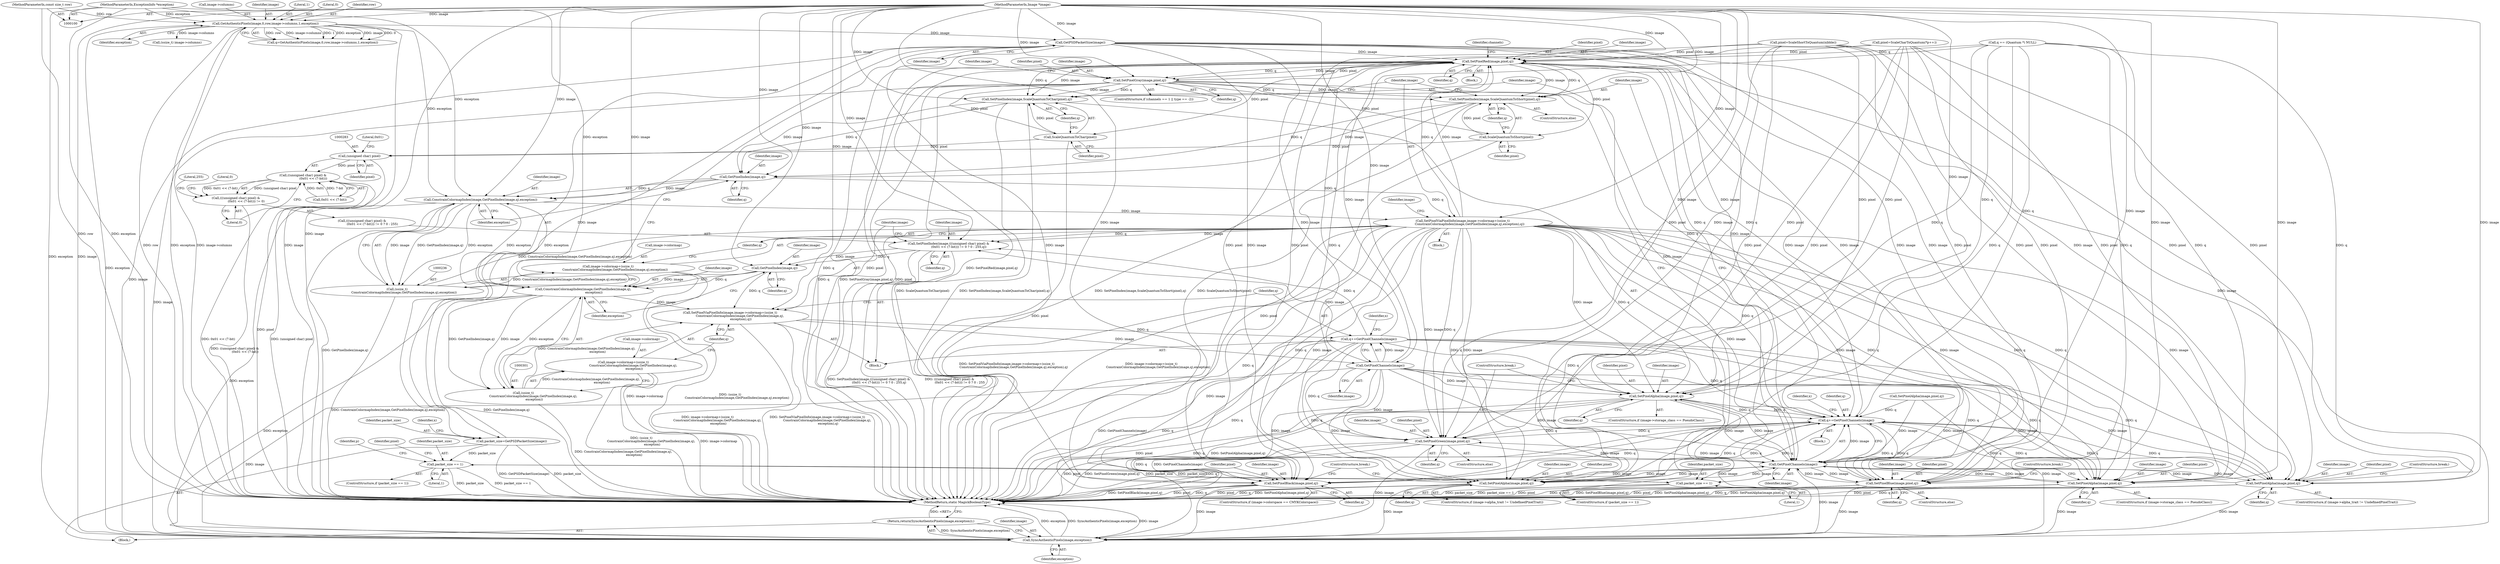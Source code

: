 digraph "0_ImageMagick_e14fd0a2801f73bdc123baf4fbab97dec55919eb@pointer" {
"1000138" [label="(Call,GetPSDPacketSize(image))"];
"1000119" [label="(Call,GetAuthenticPixels(image,0,row,image->columns,1,exception))"];
"1000101" [label="(MethodParameterIn,Image *image)"];
"1000103" [label="(MethodParameterIn,const size_t row)"];
"1000106" [label="(MethodParameterIn,ExceptionInfo *exception)"];
"1000136" [label="(Call,packet_size=GetPSDPacketSize(image))"];
"1000155" [label="(Call,packet_size == 1)"];
"1000215" [label="(Call,packet_size == 1)"];
"1000190" [label="(Call,SetPixelRed(image,pixel,q))"];
"1000203" [label="(Call,SetPixelGray(image,pixel,q))"];
"1000218" [label="(Call,SetPixelIndex(image,ScaleQuantumToChar(pixel),q))"];
"1000239" [label="(Call,GetPixelIndex(image,q))"];
"1000237" [label="(Call,ConstrainColormapIndex(image,GetPixelIndex(image,q),exception))"];
"1000229" [label="(Call,SetPixelViaPixelInfo(image,image->colormap+(ssize_t)\n              ConstrainColormapIndex(image,GetPixelIndex(image,q),exception),q))"];
"1000277" [label="(Call,SetPixelIndex(image,(((unsigned char) pixel) &\n                     (0x01 << (7-bit))) != 0 ? 0 : 255,q))"];
"1000304" [label="(Call,GetPixelIndex(image,q))"];
"1000302" [label="(Call,ConstrainColormapIndex(image,GetPixelIndex(image,q),\n                      exception))"];
"1000294" [label="(Call,SetPixelViaPixelInfo(image,image->colormap+(ssize_t)\n                    ConstrainColormapIndex(image,GetPixelIndex(image,q),\n                      exception),q))"];
"1000309" [label="(Call,q+=GetPixelChannels(image))"];
"1000327" [label="(Call,SetPixelAlpha(image,pixel,q))"];
"1000406" [label="(Call,q+=GetPixelChannels(image))"];
"1000332" [label="(Call,SetPixelGreen(image,pixel,q))"];
"1000408" [label="(Call,GetPixelChannels(image))"];
"1000345" [label="(Call,SetPixelAlpha(image,pixel,q))"];
"1000411" [label="(Call,SyncAuthenticPixels(image,exception))"];
"1000410" [label="(Return,return(SyncAuthenticPixels(image,exception));)"];
"1000350" [label="(Call,SetPixelBlue(image,pixel,q))"];
"1000363" [label="(Call,SetPixelBlack(image,pixel,q))"];
"1000374" [label="(Call,SetPixelAlpha(image,pixel,q))"];
"1000399" [label="(Call,SetPixelAlpha(image,pixel,q))"];
"1000311" [label="(Call,GetPixelChannels(image))"];
"1000300" [label="(Call,(ssize_t)\n                    ConstrainColormapIndex(image,GetPixelIndex(image,q),\n                      exception))"];
"1000296" [label="(Call,image->colormap+(ssize_t)\n                    ConstrainColormapIndex(image,GetPixelIndex(image,q),\n                      exception))"];
"1000235" [label="(Call,(ssize_t)\n              ConstrainColormapIndex(image,GetPixelIndex(image,q),exception))"];
"1000231" [label="(Call,image->colormap+(ssize_t)\n              ConstrainColormapIndex(image,GetPixelIndex(image,q),exception))"];
"1000220" [label="(Call,ScaleQuantumToChar(pixel))"];
"1000282" [label="(Call,(unsigned char) pixel)"];
"1000281" [label="(Call,((unsigned char) pixel) &\n                     (0x01 << (7-bit)))"];
"1000280" [label="(Call,(((unsigned char) pixel) &\n                     (0x01 << (7-bit))) != 0)"];
"1000224" [label="(Call,SetPixelIndex(image,ScaleQuantumToShort(pixel),q))"];
"1000226" [label="(Call,ScaleQuantumToShort(pixel))"];
"1000224" [label="(Call,SetPixelIndex(image,ScaleQuantumToShort(pixel),q))"];
"1000204" [label="(Identifier,image)"];
"1000227" [label="(Identifier,pixel)"];
"1000400" [label="(Identifier,image)"];
"1000241" [label="(Identifier,q)"];
"1000226" [label="(Call,ScaleQuantumToShort(pixel))"];
"1000137" [label="(Identifier,packet_size)"];
"1000279" [label="(Call,(((unsigned char) pixel) &\n                     (0x01 << (7-bit))) != 0 ? 0 : 255)"];
"1000277" [label="(Call,SetPixelIndex(image,(((unsigned char) pixel) &\n                     (0x01 << (7-bit))) != 0 ? 0 : 255,q))"];
"1000203" [label="(Call,SetPixelGray(image,pixel,q))"];
"1000406" [label="(Call,q+=GetPixelChannels(image))"];
"1000399" [label="(Call,SetPixelAlpha(image,pixel,q))"];
"1000335" [label="(Identifier,q)"];
"1000357" [label="(ControlStructure,if (image->colorspace == CMYKColorspace))"];
"1000129" [label="(Call,q == (Quantum *) NULL)"];
"1000127" [label="(Identifier,exception)"];
"1000364" [label="(Identifier,image)"];
"1000302" [label="(Call,ConstrainColormapIndex(image,GetPixelIndex(image,q),\n                      exception))"];
"1000213" [label="(Block,)"];
"1000375" [label="(Identifier,image)"];
"1000332" [label="(Call,SetPixelGreen(image,pixel,q))"];
"1000139" [label="(Identifier,image)"];
"1000312" [label="(Identifier,image)"];
"1000297" [label="(Call,image->colormap)"];
"1000225" [label="(Identifier,image)"];
"1000308" [label="(Identifier,q)"];
"1000222" [label="(Identifier,q)"];
"1000339" [label="(ControlStructure,if (image->storage_class == PseudoClass))"];
"1000173" [label="(Call,pixel=ScaleShortToQuantum(nibble))"];
"1000330" [label="(Identifier,q)"];
"1000194" [label="(ControlStructure,if (channels == 1 || type == -2))"];
"1000336" [label="(ControlStructure,break;)"];
"1000366" [label="(Identifier,q)"];
"1000329" [label="(Identifier,pixel)"];
"1000123" [label="(Call,image->columns)"];
"1000286" [label="(Literal,0x01)"];
"1000152" [label="(Identifier,x)"];
"1000333" [label="(Identifier,image)"];
"1000119" [label="(Call,GetAuthenticPixels(image,0,row,image->columns,1,exception))"];
"1000230" [label="(Identifier,image)"];
"1000159" [label="(Identifier,pixel)"];
"1000191" [label="(Identifier,image)"];
"1000120" [label="(Identifier,image)"];
"1000327" [label="(Call,SetPixelAlpha(image,pixel,q))"];
"1000217" [label="(Literal,1)"];
"1000138" [label="(Call,GetPSDPacketSize(image))"];
"1000157" [label="(Literal,1)"];
"1000410" [label="(Return,return(SyncAuthenticPixels(image,exception));)"];
"1000229" [label="(Call,SetPixelViaPixelInfo(image,image->colormap+(ssize_t)\n              ConstrainColormapIndex(image,GetPixelIndex(image,q),exception),q))"];
"1000345" [label="(Call,SetPixelAlpha(image,pixel,q))"];
"1000117" [label="(Call,q=GetAuthenticPixels(image,0,row,image->columns,1,exception))"];
"1000189" [label="(Block,)"];
"1000376" [label="(Identifier,pixel)"];
"1000107" [label="(Block,)"];
"1000235" [label="(Call,(ssize_t)\n              ConstrainColormapIndex(image,GetPixelIndex(image,q),exception))"];
"1000306" [label="(Identifier,q)"];
"1000352" [label="(Identifier,pixel)"];
"1000242" [label="(Identifier,exception)"];
"1000284" [label="(Identifier,pixel)"];
"1000282" [label="(Call,(unsigned char) pixel)"];
"1000228" [label="(Identifier,q)"];
"1000153" [label="(Block,)"];
"1000350" [label="(Call,SetPixelBlue(image,pixel,q))"];
"1000300" [label="(Call,(ssize_t)\n                    ConstrainColormapIndex(image,GetPixelIndex(image,q),\n                      exception))"];
"1000303" [label="(Identifier,image)"];
"1000412" [label="(Identifier,image)"];
"1000232" [label="(Call,image->colormap)"];
"1000154" [label="(ControlStructure,if (packet_size == 1))"];
"1000334" [label="(Identifier,pixel)"];
"1000305" [label="(Identifier,image)"];
"1000216" [label="(Identifier,packet_size)"];
"1000393" [label="(ControlStructure,if (image->alpha_trait != UndefinedPixelTrait))"];
"1000190" [label="(Call,SetPixelRed(image,pixel,q))"];
"1000409" [label="(Identifier,image)"];
"1000285" [label="(Call,0x01 << (7-bit))"];
"1000291" [label="(Literal,0)"];
"1000411" [label="(Call,SyncAuthenticPixels(image,exception))"];
"1000309" [label="(Call,q+=GetPixelChannels(image))"];
"1000155" [label="(Call,packet_size == 1)"];
"1000314" [label="(Identifier,x)"];
"1000142" [label="(Identifier,x)"];
"1000377" [label="(Identifier,q)"];
"1000292" [label="(Literal,255)"];
"1000240" [label="(Identifier,image)"];
"1000197" [label="(Identifier,channels)"];
"1000126" [label="(Literal,1)"];
"1000374" [label="(Call,SetPixelAlpha(image,pixel,q))"];
"1000363" [label="(Call,SetPixelBlack(image,pixel,q))"];
"1000407" [label="(Identifier,q)"];
"1000146" [label="(Call,(ssize_t) image->columns)"];
"1000121" [label="(Literal,0)"];
"1000351" [label="(Identifier,image)"];
"1000290" [label="(Literal,0)"];
"1000101" [label="(MethodParameterIn,Image *image)"];
"1000158" [label="(Call,pixel=ScaleCharToQuantum(*p++))"];
"1000346" [label="(Identifier,image)"];
"1000349" [label="(ControlStructure,else)"];
"1000238" [label="(Identifier,image)"];
"1000293" [label="(Identifier,q)"];
"1000223" [label="(ControlStructure,else)"];
"1000304" [label="(Call,GetPixelIndex(image,q))"];
"1000365" [label="(Identifier,pixel)"];
"1000122" [label="(Identifier,row)"];
"1000401" [label="(Identifier,pixel)"];
"1000193" [label="(Identifier,q)"];
"1000276" [label="(Block,)"];
"1000347" [label="(Identifier,pixel)"];
"1000414" [label="(MethodReturn,static MagickBooleanType)"];
"1000294" [label="(Call,SetPixelViaPixelInfo(image,image->colormap+(ssize_t)\n                    ConstrainColormapIndex(image,GetPixelIndex(image,q),\n                      exception),q))"];
"1000192" [label="(Identifier,pixel)"];
"1000378" [label="(ControlStructure,break;)"];
"1000239" [label="(Call,GetPixelIndex(image,q))"];
"1000156" [label="(Identifier,packet_size)"];
"1000280" [label="(Call,(((unsigned char) pixel) &\n                     (0x01 << (7-bit))) != 0)"];
"1000348" [label="(Identifier,q)"];
"1000321" [label="(ControlStructure,if (image->storage_class == PseudoClass))"];
"1000220" [label="(Call,ScaleQuantumToChar(pixel))"];
"1000218" [label="(Call,SetPixelIndex(image,ScaleQuantumToChar(pixel),q))"];
"1000210" [label="(Identifier,image)"];
"1000368" [label="(ControlStructure,if (image->alpha_trait != UndefinedPixelTrait))"];
"1000295" [label="(Identifier,image)"];
"1000296" [label="(Call,image->colormap+(ssize_t)\n                    ConstrainColormapIndex(image,GetPixelIndex(image,q),\n                      exception))"];
"1000247" [label="(Identifier,image)"];
"1000354" [label="(ControlStructure,break;)"];
"1000182" [label="(Call,SetPixelAlpha(image,pixel,q))"];
"1000219" [label="(Identifier,image)"];
"1000408" [label="(Call,GetPixelChannels(image))"];
"1000311" [label="(Call,GetPixelChannels(image))"];
"1000214" [label="(ControlStructure,if (packet_size == 1))"];
"1000281" [label="(Call,((unsigned char) pixel) &\n                     (0x01 << (7-bit)))"];
"1000205" [label="(Identifier,pixel)"];
"1000402" [label="(Identifier,q)"];
"1000328" [label="(Identifier,image)"];
"1000413" [label="(Identifier,exception)"];
"1000103" [label="(MethodParameterIn,const size_t row)"];
"1000106" [label="(MethodParameterIn,ExceptionInfo *exception)"];
"1000231" [label="(Call,image->colormap+(ssize_t)\n              ConstrainColormapIndex(image,GetPixelIndex(image,q),exception))"];
"1000221" [label="(Identifier,pixel)"];
"1000215" [label="(Call,packet_size == 1)"];
"1000237" [label="(Call,ConstrainColormapIndex(image,GetPixelIndex(image,q),exception))"];
"1000206" [label="(Identifier,q)"];
"1000331" [label="(ControlStructure,else)"];
"1000243" [label="(Identifier,q)"];
"1000278" [label="(Identifier,image)"];
"1000307" [label="(Identifier,exception)"];
"1000353" [label="(Identifier,q)"];
"1000167" [label="(Identifier,p)"];
"1000403" [label="(ControlStructure,break;)"];
"1000310" [label="(Identifier,q)"];
"1000136" [label="(Call,packet_size=GetPSDPacketSize(image))"];
"1000138" -> "1000136"  [label="AST: "];
"1000138" -> "1000139"  [label="CFG: "];
"1000139" -> "1000138"  [label="AST: "];
"1000136" -> "1000138"  [label="CFG: "];
"1000138" -> "1000136"  [label="DDG: image"];
"1000119" -> "1000138"  [label="DDG: image"];
"1000101" -> "1000138"  [label="DDG: image"];
"1000138" -> "1000190"  [label="DDG: image"];
"1000138" -> "1000327"  [label="DDG: image"];
"1000138" -> "1000332"  [label="DDG: image"];
"1000138" -> "1000345"  [label="DDG: image"];
"1000138" -> "1000350"  [label="DDG: image"];
"1000138" -> "1000363"  [label="DDG: image"];
"1000138" -> "1000374"  [label="DDG: image"];
"1000138" -> "1000399"  [label="DDG: image"];
"1000138" -> "1000408"  [label="DDG: image"];
"1000138" -> "1000411"  [label="DDG: image"];
"1000119" -> "1000117"  [label="AST: "];
"1000119" -> "1000127"  [label="CFG: "];
"1000120" -> "1000119"  [label="AST: "];
"1000121" -> "1000119"  [label="AST: "];
"1000122" -> "1000119"  [label="AST: "];
"1000123" -> "1000119"  [label="AST: "];
"1000126" -> "1000119"  [label="AST: "];
"1000127" -> "1000119"  [label="AST: "];
"1000117" -> "1000119"  [label="CFG: "];
"1000119" -> "1000414"  [label="DDG: image->columns"];
"1000119" -> "1000414"  [label="DDG: exception"];
"1000119" -> "1000414"  [label="DDG: image"];
"1000119" -> "1000414"  [label="DDG: row"];
"1000119" -> "1000117"  [label="DDG: row"];
"1000119" -> "1000117"  [label="DDG: image->columns"];
"1000119" -> "1000117"  [label="DDG: 1"];
"1000119" -> "1000117"  [label="DDG: exception"];
"1000119" -> "1000117"  [label="DDG: image"];
"1000119" -> "1000117"  [label="DDG: 0"];
"1000101" -> "1000119"  [label="DDG: image"];
"1000103" -> "1000119"  [label="DDG: row"];
"1000106" -> "1000119"  [label="DDG: exception"];
"1000119" -> "1000146"  [label="DDG: image->columns"];
"1000119" -> "1000237"  [label="DDG: exception"];
"1000119" -> "1000411"  [label="DDG: exception"];
"1000101" -> "1000100"  [label="AST: "];
"1000101" -> "1000414"  [label="DDG: image"];
"1000101" -> "1000190"  [label="DDG: image"];
"1000101" -> "1000203"  [label="DDG: image"];
"1000101" -> "1000218"  [label="DDG: image"];
"1000101" -> "1000224"  [label="DDG: image"];
"1000101" -> "1000229"  [label="DDG: image"];
"1000101" -> "1000237"  [label="DDG: image"];
"1000101" -> "1000239"  [label="DDG: image"];
"1000101" -> "1000277"  [label="DDG: image"];
"1000101" -> "1000294"  [label="DDG: image"];
"1000101" -> "1000302"  [label="DDG: image"];
"1000101" -> "1000304"  [label="DDG: image"];
"1000101" -> "1000311"  [label="DDG: image"];
"1000101" -> "1000327"  [label="DDG: image"];
"1000101" -> "1000332"  [label="DDG: image"];
"1000101" -> "1000345"  [label="DDG: image"];
"1000101" -> "1000350"  [label="DDG: image"];
"1000101" -> "1000363"  [label="DDG: image"];
"1000101" -> "1000374"  [label="DDG: image"];
"1000101" -> "1000399"  [label="DDG: image"];
"1000101" -> "1000408"  [label="DDG: image"];
"1000101" -> "1000411"  [label="DDG: image"];
"1000103" -> "1000100"  [label="AST: "];
"1000103" -> "1000414"  [label="DDG: row"];
"1000106" -> "1000100"  [label="AST: "];
"1000106" -> "1000414"  [label="DDG: exception"];
"1000106" -> "1000237"  [label="DDG: exception"];
"1000106" -> "1000302"  [label="DDG: exception"];
"1000106" -> "1000411"  [label="DDG: exception"];
"1000136" -> "1000107"  [label="AST: "];
"1000137" -> "1000136"  [label="AST: "];
"1000142" -> "1000136"  [label="CFG: "];
"1000136" -> "1000414"  [label="DDG: GetPSDPacketSize(image)"];
"1000136" -> "1000414"  [label="DDG: packet_size"];
"1000136" -> "1000155"  [label="DDG: packet_size"];
"1000155" -> "1000154"  [label="AST: "];
"1000155" -> "1000157"  [label="CFG: "];
"1000156" -> "1000155"  [label="AST: "];
"1000157" -> "1000155"  [label="AST: "];
"1000159" -> "1000155"  [label="CFG: "];
"1000167" -> "1000155"  [label="CFG: "];
"1000155" -> "1000414"  [label="DDG: packet_size == 1"];
"1000155" -> "1000414"  [label="DDG: packet_size"];
"1000215" -> "1000155"  [label="DDG: packet_size"];
"1000155" -> "1000215"  [label="DDG: packet_size"];
"1000215" -> "1000214"  [label="AST: "];
"1000215" -> "1000217"  [label="CFG: "];
"1000216" -> "1000215"  [label="AST: "];
"1000217" -> "1000215"  [label="AST: "];
"1000219" -> "1000215"  [label="CFG: "];
"1000225" -> "1000215"  [label="CFG: "];
"1000215" -> "1000414"  [label="DDG: packet_size"];
"1000215" -> "1000414"  [label="DDG: packet_size == 1"];
"1000190" -> "1000189"  [label="AST: "];
"1000190" -> "1000193"  [label="CFG: "];
"1000191" -> "1000190"  [label="AST: "];
"1000192" -> "1000190"  [label="AST: "];
"1000193" -> "1000190"  [label="AST: "];
"1000197" -> "1000190"  [label="CFG: "];
"1000190" -> "1000414"  [label="DDG: SetPixelRed(image,pixel,q)"];
"1000190" -> "1000414"  [label="DDG: q"];
"1000190" -> "1000414"  [label="DDG: pixel"];
"1000311" -> "1000190"  [label="DDG: image"];
"1000408" -> "1000190"  [label="DDG: image"];
"1000229" -> "1000190"  [label="DDG: image"];
"1000229" -> "1000190"  [label="DDG: q"];
"1000158" -> "1000190"  [label="DDG: pixel"];
"1000173" -> "1000190"  [label="DDG: pixel"];
"1000309" -> "1000190"  [label="DDG: q"];
"1000129" -> "1000190"  [label="DDG: q"];
"1000406" -> "1000190"  [label="DDG: q"];
"1000190" -> "1000203"  [label="DDG: image"];
"1000190" -> "1000203"  [label="DDG: pixel"];
"1000190" -> "1000203"  [label="DDG: q"];
"1000190" -> "1000218"  [label="DDG: image"];
"1000190" -> "1000218"  [label="DDG: q"];
"1000190" -> "1000220"  [label="DDG: pixel"];
"1000190" -> "1000224"  [label="DDG: image"];
"1000190" -> "1000224"  [label="DDG: q"];
"1000190" -> "1000226"  [label="DDG: pixel"];
"1000190" -> "1000406"  [label="DDG: q"];
"1000190" -> "1000408"  [label="DDG: image"];
"1000190" -> "1000411"  [label="DDG: image"];
"1000203" -> "1000194"  [label="AST: "];
"1000203" -> "1000206"  [label="CFG: "];
"1000204" -> "1000203"  [label="AST: "];
"1000205" -> "1000203"  [label="AST: "];
"1000206" -> "1000203"  [label="AST: "];
"1000210" -> "1000203"  [label="CFG: "];
"1000203" -> "1000414"  [label="DDG: q"];
"1000203" -> "1000414"  [label="DDG: SetPixelGray(image,pixel,q)"];
"1000203" -> "1000414"  [label="DDG: pixel"];
"1000203" -> "1000218"  [label="DDG: image"];
"1000203" -> "1000218"  [label="DDG: q"];
"1000203" -> "1000220"  [label="DDG: pixel"];
"1000203" -> "1000224"  [label="DDG: image"];
"1000203" -> "1000224"  [label="DDG: q"];
"1000203" -> "1000226"  [label="DDG: pixel"];
"1000203" -> "1000406"  [label="DDG: q"];
"1000203" -> "1000408"  [label="DDG: image"];
"1000203" -> "1000411"  [label="DDG: image"];
"1000218" -> "1000214"  [label="AST: "];
"1000218" -> "1000222"  [label="CFG: "];
"1000219" -> "1000218"  [label="AST: "];
"1000220" -> "1000218"  [label="AST: "];
"1000222" -> "1000218"  [label="AST: "];
"1000230" -> "1000218"  [label="CFG: "];
"1000218" -> "1000414"  [label="DDG: SetPixelIndex(image,ScaleQuantumToChar(pixel),q)"];
"1000218" -> "1000414"  [label="DDG: ScaleQuantumToChar(pixel)"];
"1000220" -> "1000218"  [label="DDG: pixel"];
"1000218" -> "1000239"  [label="DDG: image"];
"1000218" -> "1000239"  [label="DDG: q"];
"1000239" -> "1000237"  [label="AST: "];
"1000239" -> "1000241"  [label="CFG: "];
"1000240" -> "1000239"  [label="AST: "];
"1000241" -> "1000239"  [label="AST: "];
"1000242" -> "1000239"  [label="CFG: "];
"1000239" -> "1000237"  [label="DDG: image"];
"1000239" -> "1000237"  [label="DDG: q"];
"1000224" -> "1000239"  [label="DDG: image"];
"1000224" -> "1000239"  [label="DDG: q"];
"1000239" -> "1000229"  [label="DDG: q"];
"1000237" -> "1000235"  [label="AST: "];
"1000237" -> "1000242"  [label="CFG: "];
"1000238" -> "1000237"  [label="AST: "];
"1000242" -> "1000237"  [label="AST: "];
"1000235" -> "1000237"  [label="CFG: "];
"1000237" -> "1000414"  [label="DDG: GetPixelIndex(image,q)"];
"1000237" -> "1000229"  [label="DDG: image"];
"1000237" -> "1000235"  [label="DDG: image"];
"1000237" -> "1000235"  [label="DDG: GetPixelIndex(image,q)"];
"1000237" -> "1000235"  [label="DDG: exception"];
"1000302" -> "1000237"  [label="DDG: exception"];
"1000237" -> "1000302"  [label="DDG: exception"];
"1000237" -> "1000411"  [label="DDG: exception"];
"1000229" -> "1000213"  [label="AST: "];
"1000229" -> "1000243"  [label="CFG: "];
"1000230" -> "1000229"  [label="AST: "];
"1000231" -> "1000229"  [label="AST: "];
"1000243" -> "1000229"  [label="AST: "];
"1000247" -> "1000229"  [label="CFG: "];
"1000229" -> "1000414"  [label="DDG: SetPixelViaPixelInfo(image,image->colormap+(ssize_t)\n              ConstrainColormapIndex(image,GetPixelIndex(image,q),exception),q)"];
"1000229" -> "1000414"  [label="DDG: image->colormap+(ssize_t)\n              ConstrainColormapIndex(image,GetPixelIndex(image,q),exception)"];
"1000229" -> "1000414"  [label="DDG: q"];
"1000235" -> "1000229"  [label="DDG: ConstrainColormapIndex(image,GetPixelIndex(image,q),exception)"];
"1000229" -> "1000277"  [label="DDG: image"];
"1000229" -> "1000277"  [label="DDG: q"];
"1000229" -> "1000327"  [label="DDG: image"];
"1000229" -> "1000327"  [label="DDG: q"];
"1000229" -> "1000332"  [label="DDG: image"];
"1000229" -> "1000332"  [label="DDG: q"];
"1000229" -> "1000345"  [label="DDG: image"];
"1000229" -> "1000345"  [label="DDG: q"];
"1000229" -> "1000350"  [label="DDG: image"];
"1000229" -> "1000350"  [label="DDG: q"];
"1000229" -> "1000363"  [label="DDG: image"];
"1000229" -> "1000363"  [label="DDG: q"];
"1000229" -> "1000374"  [label="DDG: image"];
"1000229" -> "1000374"  [label="DDG: q"];
"1000229" -> "1000399"  [label="DDG: image"];
"1000229" -> "1000399"  [label="DDG: q"];
"1000229" -> "1000406"  [label="DDG: q"];
"1000229" -> "1000408"  [label="DDG: image"];
"1000229" -> "1000411"  [label="DDG: image"];
"1000277" -> "1000276"  [label="AST: "];
"1000277" -> "1000293"  [label="CFG: "];
"1000278" -> "1000277"  [label="AST: "];
"1000279" -> "1000277"  [label="AST: "];
"1000293" -> "1000277"  [label="AST: "];
"1000295" -> "1000277"  [label="CFG: "];
"1000277" -> "1000414"  [label="DDG: SetPixelIndex(image,(((unsigned char) pixel) &\n                     (0x01 << (7-bit))) != 0 ? 0 : 255,q)"];
"1000277" -> "1000414"  [label="DDG: (((unsigned char) pixel) &\n                     (0x01 << (7-bit))) != 0 ? 0 : 255"];
"1000311" -> "1000277"  [label="DDG: image"];
"1000309" -> "1000277"  [label="DDG: q"];
"1000277" -> "1000304"  [label="DDG: image"];
"1000277" -> "1000304"  [label="DDG: q"];
"1000304" -> "1000302"  [label="AST: "];
"1000304" -> "1000306"  [label="CFG: "];
"1000305" -> "1000304"  [label="AST: "];
"1000306" -> "1000304"  [label="AST: "];
"1000307" -> "1000304"  [label="CFG: "];
"1000304" -> "1000302"  [label="DDG: image"];
"1000304" -> "1000302"  [label="DDG: q"];
"1000304" -> "1000294"  [label="DDG: q"];
"1000302" -> "1000300"  [label="AST: "];
"1000302" -> "1000307"  [label="CFG: "];
"1000303" -> "1000302"  [label="AST: "];
"1000307" -> "1000302"  [label="AST: "];
"1000300" -> "1000302"  [label="CFG: "];
"1000302" -> "1000414"  [label="DDG: GetPixelIndex(image,q)"];
"1000302" -> "1000294"  [label="DDG: image"];
"1000302" -> "1000300"  [label="DDG: image"];
"1000302" -> "1000300"  [label="DDG: GetPixelIndex(image,q)"];
"1000302" -> "1000300"  [label="DDG: exception"];
"1000302" -> "1000411"  [label="DDG: exception"];
"1000294" -> "1000276"  [label="AST: "];
"1000294" -> "1000308"  [label="CFG: "];
"1000295" -> "1000294"  [label="AST: "];
"1000296" -> "1000294"  [label="AST: "];
"1000308" -> "1000294"  [label="AST: "];
"1000310" -> "1000294"  [label="CFG: "];
"1000294" -> "1000414"  [label="DDG: SetPixelViaPixelInfo(image,image->colormap+(ssize_t)\n                    ConstrainColormapIndex(image,GetPixelIndex(image,q),\n                      exception),q)"];
"1000294" -> "1000414"  [label="DDG: image->colormap+(ssize_t)\n                    ConstrainColormapIndex(image,GetPixelIndex(image,q),\n                      exception)"];
"1000300" -> "1000294"  [label="DDG: ConstrainColormapIndex(image,GetPixelIndex(image,q),\n                      exception)"];
"1000294" -> "1000309"  [label="DDG: q"];
"1000294" -> "1000311"  [label="DDG: image"];
"1000309" -> "1000276"  [label="AST: "];
"1000309" -> "1000311"  [label="CFG: "];
"1000310" -> "1000309"  [label="AST: "];
"1000311" -> "1000309"  [label="AST: "];
"1000314" -> "1000309"  [label="CFG: "];
"1000309" -> "1000414"  [label="DDG: q"];
"1000309" -> "1000414"  [label="DDG: GetPixelChannels(image)"];
"1000311" -> "1000309"  [label="DDG: image"];
"1000309" -> "1000327"  [label="DDG: q"];
"1000309" -> "1000332"  [label="DDG: q"];
"1000309" -> "1000345"  [label="DDG: q"];
"1000309" -> "1000350"  [label="DDG: q"];
"1000309" -> "1000363"  [label="DDG: q"];
"1000309" -> "1000374"  [label="DDG: q"];
"1000309" -> "1000399"  [label="DDG: q"];
"1000309" -> "1000406"  [label="DDG: q"];
"1000327" -> "1000321"  [label="AST: "];
"1000327" -> "1000330"  [label="CFG: "];
"1000328" -> "1000327"  [label="AST: "];
"1000329" -> "1000327"  [label="AST: "];
"1000330" -> "1000327"  [label="AST: "];
"1000336" -> "1000327"  [label="CFG: "];
"1000327" -> "1000414"  [label="DDG: pixel"];
"1000327" -> "1000414"  [label="DDG: q"];
"1000327" -> "1000414"  [label="DDG: SetPixelAlpha(image,pixel,q)"];
"1000311" -> "1000327"  [label="DDG: image"];
"1000408" -> "1000327"  [label="DDG: image"];
"1000158" -> "1000327"  [label="DDG: pixel"];
"1000173" -> "1000327"  [label="DDG: pixel"];
"1000129" -> "1000327"  [label="DDG: q"];
"1000406" -> "1000327"  [label="DDG: q"];
"1000327" -> "1000406"  [label="DDG: q"];
"1000327" -> "1000408"  [label="DDG: image"];
"1000327" -> "1000411"  [label="DDG: image"];
"1000406" -> "1000153"  [label="AST: "];
"1000406" -> "1000408"  [label="CFG: "];
"1000407" -> "1000406"  [label="AST: "];
"1000408" -> "1000406"  [label="AST: "];
"1000152" -> "1000406"  [label="CFG: "];
"1000406" -> "1000414"  [label="DDG: q"];
"1000406" -> "1000414"  [label="DDG: GetPixelChannels(image)"];
"1000406" -> "1000332"  [label="DDG: q"];
"1000406" -> "1000345"  [label="DDG: q"];
"1000406" -> "1000350"  [label="DDG: q"];
"1000406" -> "1000363"  [label="DDG: q"];
"1000406" -> "1000374"  [label="DDG: q"];
"1000406" -> "1000399"  [label="DDG: q"];
"1000408" -> "1000406"  [label="DDG: image"];
"1000129" -> "1000406"  [label="DDG: q"];
"1000374" -> "1000406"  [label="DDG: q"];
"1000182" -> "1000406"  [label="DDG: q"];
"1000399" -> "1000406"  [label="DDG: q"];
"1000350" -> "1000406"  [label="DDG: q"];
"1000345" -> "1000406"  [label="DDG: q"];
"1000363" -> "1000406"  [label="DDG: q"];
"1000332" -> "1000406"  [label="DDG: q"];
"1000332" -> "1000331"  [label="AST: "];
"1000332" -> "1000335"  [label="CFG: "];
"1000333" -> "1000332"  [label="AST: "];
"1000334" -> "1000332"  [label="AST: "];
"1000335" -> "1000332"  [label="AST: "];
"1000336" -> "1000332"  [label="CFG: "];
"1000332" -> "1000414"  [label="DDG: pixel"];
"1000332" -> "1000414"  [label="DDG: SetPixelGreen(image,pixel,q)"];
"1000332" -> "1000414"  [label="DDG: q"];
"1000311" -> "1000332"  [label="DDG: image"];
"1000408" -> "1000332"  [label="DDG: image"];
"1000158" -> "1000332"  [label="DDG: pixel"];
"1000173" -> "1000332"  [label="DDG: pixel"];
"1000129" -> "1000332"  [label="DDG: q"];
"1000332" -> "1000408"  [label="DDG: image"];
"1000332" -> "1000411"  [label="DDG: image"];
"1000408" -> "1000409"  [label="CFG: "];
"1000409" -> "1000408"  [label="AST: "];
"1000408" -> "1000345"  [label="DDG: image"];
"1000408" -> "1000350"  [label="DDG: image"];
"1000408" -> "1000363"  [label="DDG: image"];
"1000408" -> "1000374"  [label="DDG: image"];
"1000408" -> "1000399"  [label="DDG: image"];
"1000311" -> "1000408"  [label="DDG: image"];
"1000350" -> "1000408"  [label="DDG: image"];
"1000399" -> "1000408"  [label="DDG: image"];
"1000345" -> "1000408"  [label="DDG: image"];
"1000182" -> "1000408"  [label="DDG: image"];
"1000374" -> "1000408"  [label="DDG: image"];
"1000363" -> "1000408"  [label="DDG: image"];
"1000408" -> "1000411"  [label="DDG: image"];
"1000345" -> "1000339"  [label="AST: "];
"1000345" -> "1000348"  [label="CFG: "];
"1000346" -> "1000345"  [label="AST: "];
"1000347" -> "1000345"  [label="AST: "];
"1000348" -> "1000345"  [label="AST: "];
"1000354" -> "1000345"  [label="CFG: "];
"1000345" -> "1000414"  [label="DDG: q"];
"1000345" -> "1000414"  [label="DDG: pixel"];
"1000345" -> "1000414"  [label="DDG: SetPixelAlpha(image,pixel,q)"];
"1000311" -> "1000345"  [label="DDG: image"];
"1000158" -> "1000345"  [label="DDG: pixel"];
"1000173" -> "1000345"  [label="DDG: pixel"];
"1000129" -> "1000345"  [label="DDG: q"];
"1000345" -> "1000411"  [label="DDG: image"];
"1000411" -> "1000410"  [label="AST: "];
"1000411" -> "1000413"  [label="CFG: "];
"1000412" -> "1000411"  [label="AST: "];
"1000413" -> "1000411"  [label="AST: "];
"1000410" -> "1000411"  [label="CFG: "];
"1000411" -> "1000414"  [label="DDG: SyncAuthenticPixels(image,exception)"];
"1000411" -> "1000414"  [label="DDG: image"];
"1000411" -> "1000414"  [label="DDG: exception"];
"1000411" -> "1000410"  [label="DDG: SyncAuthenticPixels(image,exception)"];
"1000311" -> "1000411"  [label="DDG: image"];
"1000350" -> "1000411"  [label="DDG: image"];
"1000399" -> "1000411"  [label="DDG: image"];
"1000182" -> "1000411"  [label="DDG: image"];
"1000374" -> "1000411"  [label="DDG: image"];
"1000363" -> "1000411"  [label="DDG: image"];
"1000410" -> "1000107"  [label="AST: "];
"1000414" -> "1000410"  [label="CFG: "];
"1000410" -> "1000414"  [label="DDG: <RET>"];
"1000350" -> "1000349"  [label="AST: "];
"1000350" -> "1000353"  [label="CFG: "];
"1000351" -> "1000350"  [label="AST: "];
"1000352" -> "1000350"  [label="AST: "];
"1000353" -> "1000350"  [label="AST: "];
"1000354" -> "1000350"  [label="CFG: "];
"1000350" -> "1000414"  [label="DDG: q"];
"1000350" -> "1000414"  [label="DDG: SetPixelBlue(image,pixel,q)"];
"1000350" -> "1000414"  [label="DDG: pixel"];
"1000311" -> "1000350"  [label="DDG: image"];
"1000158" -> "1000350"  [label="DDG: pixel"];
"1000173" -> "1000350"  [label="DDG: pixel"];
"1000129" -> "1000350"  [label="DDG: q"];
"1000363" -> "1000357"  [label="AST: "];
"1000363" -> "1000366"  [label="CFG: "];
"1000364" -> "1000363"  [label="AST: "];
"1000365" -> "1000363"  [label="AST: "];
"1000366" -> "1000363"  [label="AST: "];
"1000378" -> "1000363"  [label="CFG: "];
"1000363" -> "1000414"  [label="DDG: pixel"];
"1000363" -> "1000414"  [label="DDG: q"];
"1000363" -> "1000414"  [label="DDG: SetPixelBlack(image,pixel,q)"];
"1000311" -> "1000363"  [label="DDG: image"];
"1000158" -> "1000363"  [label="DDG: pixel"];
"1000173" -> "1000363"  [label="DDG: pixel"];
"1000129" -> "1000363"  [label="DDG: q"];
"1000374" -> "1000368"  [label="AST: "];
"1000374" -> "1000377"  [label="CFG: "];
"1000375" -> "1000374"  [label="AST: "];
"1000376" -> "1000374"  [label="AST: "];
"1000377" -> "1000374"  [label="AST: "];
"1000378" -> "1000374"  [label="CFG: "];
"1000374" -> "1000414"  [label="DDG: pixel"];
"1000374" -> "1000414"  [label="DDG: q"];
"1000374" -> "1000414"  [label="DDG: SetPixelAlpha(image,pixel,q)"];
"1000311" -> "1000374"  [label="DDG: image"];
"1000158" -> "1000374"  [label="DDG: pixel"];
"1000173" -> "1000374"  [label="DDG: pixel"];
"1000129" -> "1000374"  [label="DDG: q"];
"1000399" -> "1000393"  [label="AST: "];
"1000399" -> "1000402"  [label="CFG: "];
"1000400" -> "1000399"  [label="AST: "];
"1000401" -> "1000399"  [label="AST: "];
"1000402" -> "1000399"  [label="AST: "];
"1000403" -> "1000399"  [label="CFG: "];
"1000399" -> "1000414"  [label="DDG: pixel"];
"1000399" -> "1000414"  [label="DDG: q"];
"1000399" -> "1000414"  [label="DDG: SetPixelAlpha(image,pixel,q)"];
"1000311" -> "1000399"  [label="DDG: image"];
"1000158" -> "1000399"  [label="DDG: pixel"];
"1000173" -> "1000399"  [label="DDG: pixel"];
"1000129" -> "1000399"  [label="DDG: q"];
"1000311" -> "1000312"  [label="CFG: "];
"1000312" -> "1000311"  [label="AST: "];
"1000300" -> "1000296"  [label="AST: "];
"1000301" -> "1000300"  [label="AST: "];
"1000296" -> "1000300"  [label="CFG: "];
"1000300" -> "1000414"  [label="DDG: ConstrainColormapIndex(image,GetPixelIndex(image,q),\n                      exception)"];
"1000300" -> "1000296"  [label="DDG: ConstrainColormapIndex(image,GetPixelIndex(image,q),\n                      exception)"];
"1000297" -> "1000296"  [label="AST: "];
"1000308" -> "1000296"  [label="CFG: "];
"1000296" -> "1000414"  [label="DDG: (ssize_t)\n                    ConstrainColormapIndex(image,GetPixelIndex(image,q),\n                      exception)"];
"1000296" -> "1000414"  [label="DDG: image->colormap"];
"1000235" -> "1000231"  [label="AST: "];
"1000236" -> "1000235"  [label="AST: "];
"1000231" -> "1000235"  [label="CFG: "];
"1000235" -> "1000414"  [label="DDG: ConstrainColormapIndex(image,GetPixelIndex(image,q),exception)"];
"1000235" -> "1000231"  [label="DDG: ConstrainColormapIndex(image,GetPixelIndex(image,q),exception)"];
"1000232" -> "1000231"  [label="AST: "];
"1000243" -> "1000231"  [label="CFG: "];
"1000231" -> "1000414"  [label="DDG: (ssize_t)\n              ConstrainColormapIndex(image,GetPixelIndex(image,q),exception)"];
"1000231" -> "1000414"  [label="DDG: image->colormap"];
"1000220" -> "1000221"  [label="CFG: "];
"1000221" -> "1000220"  [label="AST: "];
"1000222" -> "1000220"  [label="CFG: "];
"1000220" -> "1000414"  [label="DDG: pixel"];
"1000220" -> "1000282"  [label="DDG: pixel"];
"1000282" -> "1000281"  [label="AST: "];
"1000282" -> "1000284"  [label="CFG: "];
"1000283" -> "1000282"  [label="AST: "];
"1000284" -> "1000282"  [label="AST: "];
"1000286" -> "1000282"  [label="CFG: "];
"1000282" -> "1000414"  [label="DDG: pixel"];
"1000282" -> "1000281"  [label="DDG: pixel"];
"1000226" -> "1000282"  [label="DDG: pixel"];
"1000281" -> "1000280"  [label="AST: "];
"1000281" -> "1000285"  [label="CFG: "];
"1000285" -> "1000281"  [label="AST: "];
"1000290" -> "1000281"  [label="CFG: "];
"1000281" -> "1000414"  [label="DDG: 0x01 << (7-bit)"];
"1000281" -> "1000414"  [label="DDG: (unsigned char) pixel"];
"1000281" -> "1000280"  [label="DDG: (unsigned char) pixel"];
"1000281" -> "1000280"  [label="DDG: 0x01 << (7-bit)"];
"1000285" -> "1000281"  [label="DDG: 0x01"];
"1000285" -> "1000281"  [label="DDG: 7-bit"];
"1000280" -> "1000279"  [label="AST: "];
"1000280" -> "1000290"  [label="CFG: "];
"1000290" -> "1000280"  [label="AST: "];
"1000291" -> "1000280"  [label="CFG: "];
"1000292" -> "1000280"  [label="CFG: "];
"1000280" -> "1000414"  [label="DDG: ((unsigned char) pixel) &\n                     (0x01 << (7-bit))"];
"1000224" -> "1000223"  [label="AST: "];
"1000224" -> "1000228"  [label="CFG: "];
"1000225" -> "1000224"  [label="AST: "];
"1000226" -> "1000224"  [label="AST: "];
"1000228" -> "1000224"  [label="AST: "];
"1000230" -> "1000224"  [label="CFG: "];
"1000224" -> "1000414"  [label="DDG: ScaleQuantumToShort(pixel)"];
"1000224" -> "1000414"  [label="DDG: SetPixelIndex(image,ScaleQuantumToShort(pixel),q)"];
"1000226" -> "1000224"  [label="DDG: pixel"];
"1000226" -> "1000227"  [label="CFG: "];
"1000227" -> "1000226"  [label="AST: "];
"1000228" -> "1000226"  [label="CFG: "];
"1000226" -> "1000414"  [label="DDG: pixel"];
}
